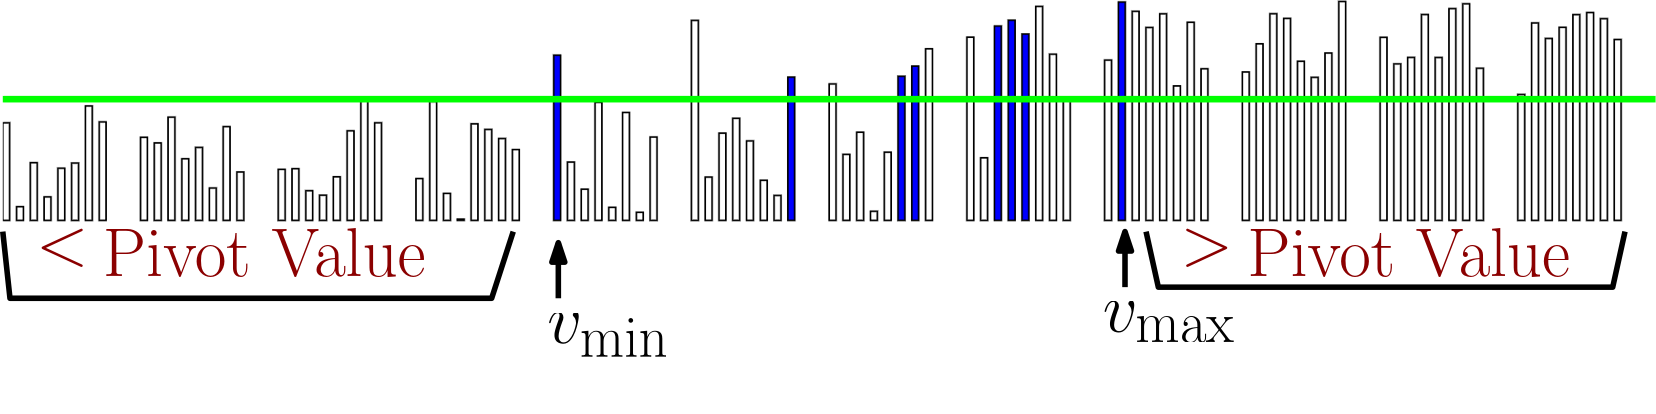 <?xml version="1.0"?>
<!DOCTYPE ipe SYSTEM "ipe.dtd">
<ipe version="70212" creator="Ipe 7.2.12">
<info created="D:20191006125820" modified="D:20191006130036"/>
<bitmap id="1" width="2000" height="500" BitsPerComponent="8" ColorSpace="DeviceRGB" Filter="FlateDecode" length="14957" encoding="base64">
eNrt3W/o/n9/z/FvimJXqJGUPw2ttcwSFyTNhNRWI75Rmgu0C8jZqbRJEUom5ewULiwuWIp+
xGoroc2SXODCTGstrEZJrOzKKEqHj/Pr9+v8/Y7jeB+f4/gcz/f78Xw9b7fel0727vi9Xu/P
8/1638/tPE8nAAAAAFjED9xiiQAAAACAT/zxTR999JElYqyX5//dJksEAAAAAHxiOyfq7Uz2
obd/4yV6OwAAAADwGR+X9b90dr3X2xnuQ29///79tT8cS5S/g399kyUCAAAA4Ik++Q/GOLv0
dqbT29fYQf+JQAAAAADsQ2+Ha/T2ZXbwD52xgwAAAACv9I9usUSf0NvhGr3dDgIAAADgvwP0
/rXS2+Gz1Fo7CAAAAMCHkPLbL9GQL66V3g7n1Fo7CAAAAMC1kPL+vYZ8ea30djin1qb53Kbz
eWUHAQAAAN5Ob793rfR2OKfWps6r1/5nhdlBAAAAgLfT2+9dK70dzqm1mfPqi2euzXY7CAAA
APB2evu9a/X63v7yr/ydTZaUZai13We7HQQAAAB4O7393rW6q7dv/0c6WFKWodZ2n+12EAAA
AODt9PZ71+re3v6ykr/3jH7FYtTa7rPdDi7wN/jrNlkiAAAA2IHefu9aPdDbX7/sD/gHt9i4
Pf3NW1b9B1dru892O7jG36D/iyoAAAA4lt5+71ql9fbtwGIHd/bhD+eaiw/DGtTau9bqi5sO
me12MM3fu+XaDv6rM3YQAAAAdqO337tWmb39d15iB/f34Q/nD1yit/Pla1X9v4est6/yxnnt
v5dqBwEAACDni/78X9fbr61VZm+3gyEeiJlr0PoeWKvPndHb+cyy/+5L7CAAAACEf9Gf/+tq
7bW10tvZoLeXPu3Wqm4y2MHub2c7CAAAAB2/6K2V3s4Gvb30abdWdZPBDnZ/O9tBAAAA6PhF
b630djY8kMK+eVOXHdT60tZKrZ32dn5gB//aLXYBAAAAqr/orZXezoaHU9jr/1sRM6m1aWul
t097Oz+wgx9udc3C//c4AAAc7m/fYomACi/fzp/bdMgX/WR6Ozc9nMK+90yvHVRr09ZKb1/j
jVO6gx9u9Ycv0dsBANjh29n/7gewsw/fzhsO+aKfTG/nlWeGJ6YwvX3V2a63c/gOjv3vmwAA
IOTb+fdd4iwK1Pm4t7+MoC+eXWrtAcb29v9yi2fj5rLr7Z6N8MlgBzPfOIcMGb0dAIDAb2eA
t/uy3n4eePX2A4zt7f7vvErPDHr7zNmut+f4gVsOfOMcMmR84wAAEPjtDPB2enua4b39F17i
Pfj2M4PePnO26+15sz3rv7NYbwcAwLczwHPp7WmG93bvwaK10ttnzna9PW22f+MlejsAAIR8
OwO8nd6eRm/3HqxYK7195mzX29Nme9rfoN4OAIBvZ4Btf3rTtSGjt+fQ270HK9ZKb59Gb8+c
7Wl/g3o7AAC+nQFe8+38+v+EWL09dQf1du/BZ66V3j6N3p4529P+BvV2AAB8OwO85tv53bs/
e3a919tb7WBhb3/5//zN1x1Va70HS9dKb59Gb8+c7dVT9Cuvq47kejsAAAt8OwNc++C9t9bq
7d138IH6cY3evuSZQW+fRm/PnO07TNHS2a63AwCw9rczwLUPXr192g4+Vj++99OOrbXeg6Vr
pbdPo7dnzvZ9puhPfto+kVxvBwBggW9ngGsfvHr7tB1MCyneg2lnBr19Gr09c7anTVG9HQAA
384Ar/mi19un7aDe7sxw0tv19t3XSm+Peg/q7QAA4CwKFH3R6+3TdlBvd2Y46e16++5rpbdH
vQf1dgAAcBYFir7o9fZpO6i3OzOc9Ha9ffe10tuj3oN6OwAAOIsCRV/0evu0HdTbnRlOerve
vvta6e1R70G9HQAAnEWBoi/60t7+MpG+/rqFW1/yDurtzgwnvV1v332t9Pa6tcqcDHo7AABr
fzsDXPvgre7t767T2w/ZQb3dmeGkt+vtu6+V3l63VpmTQW8HAGDtb2eAax+8u/T2l//BH/r0
9ZHeftQO6u3ODCe9XW/ffa309rq1ypwMejsAAGt/OwO9/PQtT/yi36u3f+b/v95+2A7q7c4M
J71db999rfT2urXKnAx6OwAAa387A718XLaveuIXvd7el97uPVixVnp76a/61ZsWXiu9vW6t
MieD3g4AwNrfzkAvH/6cv+ISvd3j8cYd1NudGU56+3G9fYd/LzVzrfT20rX6zk2HTAa9HQCA
tb+dgV72rB96e196u/dgxVrp7Tv8qn9zRm9vsYN7zvZ71+qufx9nmd7+L27xFgAAQGcATnq7
3l65g3q7M8NJb1+6bCe/cUof0cVm+wNr9R1nlu/t2/9GgzMDAAA6A7BnZ9Dbu9PbvQcr1kpv
96vq3jilj+his/2QP+emt/oNlzgzAACgMwA7dwa9vTu93XuwYq30dr+q7o1T+oguNtsP+XNe
/lYAAKAzwEx6u2/nuh3U250ZTnq73n7QG6f0EV1sth/y56y3AwDg21lngCXp7b6d63ZQb3dm
OOntevtBb5zSR3Sx2X7In7PeDgCAb2edAZakt/t2rttBvb31ZPjZm7rs4DJT1K+6d16VPqKL
zfZD/pz1dgAAZtLbYXl6u2/nuh3U27tPhg1ddnCZKepX3TuvSh/RxWb7IX/OejsAADPp7bA8
vd23c90O6u0LTIb/eUa/OmSK+lX3zqvSR3Sx2X7In7PeDgDATHo7LE9v9+1ct4N6+6jJoLeX
TlG/6t55VfqILjbbD/lz1tsBAJhJb4fl6e2+net2UG8fNRn09tIp6lfdO69KH9HFZvshf856
OwAAM+ntsDy93bdz3Q7q7aMmg95eOkX9qnvnVekjuthsP+TPWW8HAGAmvR2e2xl+waajfpXe
7tu5aAf19tbzSr+KmqJ+1b3zqvQRXWy2H/LnrLcDADCT3g5P7wwbDvxVertv54od1Nu7zyv9
KmeK+lX3zqvSR3Sx2X7In7PeDgDATHo7VHSG/3pGb7/4q/T2HHr7tPegfpU2Rf2qe+dV6SO6
2Gw/5M9ZbwcAYCa9Hdp1hsxfpbd3p7dPew/qV2Z79zdO6SO62Gw/5M9ZbwcAYCa9Hdp1hsxf
pbd3p7dPew/qV2Z79zdO6SO62Gw/5M9ZbwcAYCa9Hdp1hsxfpbd3p7dPew9O7le/alOXWuuN
U/qILjbbD/lz1tsBAJhJb4d2nSHzV63R21/+lb+yaeGnV2+f9h6c3K+2/4ut9fYub5zSR3Sx
2X7In7PeDgDw4h/fYonWo7eD+vHEL/oFevt2iFv46dXbp70H9fZ/e6ZXrfXGKX1EF5vth/w5
6+0AAMM7w1h6O6gfT/yiX6O3v/y//tEzevuq9UNv776DDz/tpf+A3jg7vHG67+AyT7veDgBw
84T87t1vu3Tp7WvS20H9eOIX/TK9PWoH96G3T3sP6u3dJ4M3jtkeslZ6OwDAzRPyXfWD7vR2
UD+e+EWvt/elt097D+rt3SfDPr/qT256ylr95VvM9vCnXW8HALh5btfbR9HboV39yPxVent3
evu096De3n0y7DvbC/+7ZT+e7ZeZ7flPu94OAHDz3K63j6K3Q7v6kfmr9Pbu9PZp70G9vftk
2HO2//kzT38Y/tglZnuLp11vBwC4eW7X20fR26Fd/cj8VXp7lO+55Vk7qLePmld6+9jZfsjD
cOytliGSd59XAMAaX156+yh6O7SrH5m/Sm8PnO0P/Ocz6O1z3oN6e/fJoLcPnO12cOC8AgDW
+PLS20fR26Fd/cj8VXp74Gz/lkv0du/B5B18+Ve+etMT51X3yaC3D5ztdrD7GwcAGFuK9PZR
9HZoVz8yf5Xe3n226+3T3oPJKWzDE+dV98mgtw+c7Xaw+xsHABhbivT2UfR2aFc/Mn+V3t59
tuvt096D4Snsx87o7QfO9mMfBrPdDurtAED3Ly+9fRS9HdrVj8xfpbd3n+16+7T34OQuOra3
/55buj8MersdDH/jAABjS5HePoreDsfWj2V+ld7efbbr7dPeg3p798nw8LI/8N+k3OVh0Nvt
YPgbBwAYW4r09lH0dtjwP25p8UWvtw9sMnq792DFZNDbu8/2D/+Af/cSiXVVInnUGwcAGEhv
H0hvh5tfqdf4z/i9tFZ6e9fZrrdPew/q7d0ngy46cLZnPu16OwDAzXO73j6K3g43v1Lfvfs5
ly69/eJa6e1dZ7vePu09qLd3nwy66MDZnvm06+0AADfP7Xr7KHo73PxKLS2Qu812vX1Uk9Hb
vQcrJoPe3n22S6yvv9UXbul1kvEwhLxxAICB9PaB9Ha4+ZWqt9etld6eM9v19tf/qm/Y1KXJ
6O3dJ4MuusOt7vrvlk0+yXgYQt44AMBAevtAejvc/ErV2+vWSm/Pme16+/1r9dr/ZofkU5/e
3ncy6KI73Orzl+jtbgUAcO+5XW8fRW+Hm1+penvdWuntObNdb7/3V/3gmV5NRm/vPhl00bRb
JZ9k7GDIGwcAGEhvH0hvh5tfqXp73Vrp7TmzXW+f1mT09u6TQRdNu1XyScYOzpntAEDml5fe
PoreDje/UvX2urXS23Nmu97evcn80k0Lp7CH51X3yaCLpt0q+SRjB/vOdgCgO719IL0dbn6l
6u11a6W358x2vb17k7n3P1Veb+8+GXTRtFsln2TsYN/ZDgB0p7cPpLfDza9Uvb1urfT2nNmu
t3dvMh9+1U+cWT6FPbxW3SeDLpp2q+STjB3sO9sBgO709oH0drj5laq3162V3p4z2/X27k1m
bArLXKvM2S6xlt4q+SRjB/vOdgCgO719IL0dbn6l6u11a6W358x2vb17k9Hbo9Yqc7ZLrKW3
Sj7J2MG+sx0A6E5vH0hvZ9TT/juuO6pAZjaZh7/o9fa+s11v795k9Paotcqc7RJr6a0y2cHu
sx0A6E5vH0hvL/VNm5zbD3nar9Hbn/JFr7f3ne16e/cmMzaFfeGWVSeDLpp2q0x2sPtsBwC6
09sH0tt3+Ma5xrn9kKf9S232H376+khvf97Trrd3ne16e/cmMzyFPfDvpXafDLpo2q2Sz6J2
sO9sBwC609sH0tt3+MZ59+77zi7n9sOe9gdqrd5+z9Out3ed7Xp79yYzPIV9/hK9febDoLfb
wZPeDgDE0NsH0tt3+MZ5fb9ih6ddby/6VXp799mut3dvMlJY1K0yZ7sdLL1V8lnUDvad7QBA
d3r7QHr7Dt84envU0663F/0qvb37bNfbuzcZKSzqVpmz3Q6W3ir5LGoH+852AKA7vX0gvX2H
bxy9Pepp19uLfpXe3n226+3dm4wUFnWrzNluB0tvlXwWtYN9ZzsA0J3ePpDevsM3jt4e9bTr
7UW/Sm/vPtv19u5NRgqLulXmbLeDpbdKPovawb6zHQDoTm8fSG/f4RtHb4962vX2ol+lt3ef
7Xp79yYjhUXdKnO228HSWyWfRe1g39kOAHSntw+kt+/wjZPW27+waeGvCb299Ffp7d1nu97e
vclIYVG3ypztdrD0VslnUTvYd7YDAN3p7QPp7Tt846T19neb9Pa37KDerrf3ne16e/cmI4VF
3SpzttvB0lsln0XtYN/ZDgB0p7cPpLfv8I2T2ds/f2b5rwm9vfRX6e3dZ/savf1/37Jwk5HC
om6VOdvtYOmtks+idrDvbAcAutPbB9Lbd/jGyeztA78m9PbSX6W3d5/ta/T2j5+rqxZuMlJY
1K0yZ7sdLL1V8lnUDvad7QBAd3r7QHr7Dt84envU0663F/0qvb37bF+pt//MS/T2RjuotxfN
djtYeqvks6gd7DvbAYDu9PaB9PYdvnH09qinXW8v+lV6e/fZvlJvn9lkLHvUrTJnux0svVXy
WdQO9p3tAEB3evtAevsO3zh6e9TTrrcX/Sq9vfts19u7NxnLHnWrzNluB0tvlXwWtYN9ZzsA
0J3ePpDevsM3jt4e9bTr7UW/Sm/vPtv19u5NxrJH3SpzttvB0lsln0XtYN/ZDgB0p7cPpLfv
8I2jt0c97Xp70a/S27vPdr29e5Ox7FG3ypztdrD0VslnUTvYd7YDAN3p7QPp7Tt84+jtUU+7
3l70q/T27rNdb+/eZCx71K0yZ7sdLL1V8lnUDvad7QBAd3r7QHr7Dt84envU0663F/0qvb37
bNfbuzcZyx51q8zZbgdLb5V8FrWDfWc7ANCd3j6Q3r7DN47eHvW06+1Fv0pv7z7b9fbuTcay
R90qc7bbwdJbJZ9F7WDf2Q4AdKe3D6S37/CNo7dHPe16e9Gv0tu7z3a9vXuTsexRt8qc7Xaw
9FbJZ1E72He2AwDd6e0D6e07fOPo7VFPu95e9Kv09u6zXW/v3mQse9StMme7HSy91Q5+/y12
cL3ZDgB0p7cPpLfvUD/09qinXW8v+lV6e/fZrrd3bzKWPepWmbPdDpbeaseTzGV2cMnZDgB0
p7cPpLfvUD/09qinXW8v+lV6e/fZrrd3bzKWPepWmbPdDpbearfZ/rcusYOrzvb/98NO71wu
l8vlcrlcLpfL5XK5XC6Xy+VyuVwul8vlcrlcLpfL5XK5XC6Xy+VyuVwul8vlcrlcLpfL5XK5
XC6Xy+VyuVwul8vlcrlcLpfL5XK5XC6Xy+VyuVwul8vlcrlcLpfL5XK5XC6Xy+VyuVwul8vl
crlcLpfL5XK5XC6Xy+VyuVwul8vlcrlcLpfL5XK5XC6Xy+VyuVwul8vlcrlcLpfL5XK5XK5P
rhMAX/L+/ft379599NFHn/nXX/6Vl3/95f911X/wT/4Bv//Muy/xbLTYwZc9vPSmP2wHP/yq
X3aJ58q8Cvfu/zv/g7q87Hv+qtc/DIs97S//iGfbcfVpv3cHN/5wDp+i1b/qsbW6643z8A4+
ZfQ98VaZs32Hp/3YZT/wVpmz3Q6W3ipzttvBsbPdrfrOdgD0q8yzKPfuYGZv91yZVx3p7YFP
u95e9Kv09jWajN7et8lY9qhbZc52Ozh2trtV39kOgH6li66xg3q7eXXS259aP/T2qKddby/6
VXr7Gk1Gb+/bZCx71K0yZ7sdHDvb3arvbOf1fuMmOwj6VV+66Bo7qLebVye9/an1Q2+Petr1
9qJfpbev0WT09r5NxrJH3SpzttvBsbPdrfrOdu4/i15mB0G/6ksXXWMH9Xbz6qS3P/nUp7cH
Pe16e9Gv0tvXaDJ6e98mY9mjbpU52+3g2NnuVn1nO/e+B//5GTsI+lV3uugaO6i3m1cnvf2p
pz69Pepp19uLfpXevkaT0dv7NhnLHnWrzNluB8fOdrfqO9vxjQPoV7roGjuot5tXJ739qac+
vT3qadfbi36V3r5Gk9Hb+zYZyx51q8zZbgfHzna36jvb8Y0D6Fe66Bo7qLebVye9/amnPr09
6mnX24t+ld6+RpPR2/s2GcsedavM2W4Hx852t+o72/GNA+hXuugaO6i3m1cnvf2ppz69Pepp
19uLfpXevkaT0dv7NhnLHnWrzNluB8fOdrfqO9vxjQPoV7roGjuot5tXJ739qac+vT3qadfb
i36V3r5Gk9Hb+zYZyx51q8zZbgfHzna36jvb8Y0D6Fe66Bo7qLebVye9/amnPr096mnX24t+
ld6+RpPR2/s2GcsedavM2W4Hx852t+o72/GNA+hXuugaOzizt3/VpuULpN5eeurT26Oedr29
6Ffp7Ws0Gb29b5Ox7FG3ypztdnDsbHervrMd3ziAfqW3r7GDM3v7u016O297rvT2oKddby+e
onp77yajt/dtMpY96laZs90Ojp3tbtV3tuMbB9Cv9PY1dnByb//xM0MKpN5eeurT26Oedr29
dIrq7d2bjN7et8lY9qhbZc52Ozh2trtV39mObxxAv9Lb19jByb194NtZb9/h1Ke3Rz3tenvp
FNXbuzcZvb1vk7HsUbfKnO12cOxsd6u+sx3fOIB+pbevsYN6+6i3s96+w6lPb4962vX20imq
t3dvMnp73yZj2aNulTnb7eDY2e5WfWc7vnEq/JNbLBH6VRS9fY0d1NtHvZ319h1OfXp71NOu
t5dOUb29e5PR2/s2GcsedavM2W4Hx852t+o72/GNU/mVOu6/vQ79qim9fY0d1NtHvZ319l1O
Mnp70NOut5dOUb29e5PR2/s2GcsedavM2W4Hx852t+o72/GNU7dWv/USa4V+FUhvX2MH9fZR
b+fYr4mvu67RFNXbA592vb10iurt3ZuM3t63yVj2qFtlznY7OHa2u1Xf2Y5vHGsF4W/nZb7o
qd5BvX3UGyf5a+Iavd3T/rbnSm8vnKJ6e/cmo7f3bTKWPepWmbPdDo6d7W7Vd7bjG8daQfjb
eZkveqp3UG8f9cYJ/5r44U9rN0X19sCnXW8vnaJ6e/cmo7f3bTKWPepWmbPdDo6d7W7Vd7bj
G8daQfjbeZkveqp3UG8f9cZZ5msi+SSjt0c97Xp76RTV27s3Gb29b5Ox7FG3ypztdnDsbHer
vrOd0vfgd26yVqBfhdDb19hBvX3UG0dv3+Eko7dHPe16e+kU1du7Nxm9vW+TsexRt8qc7XZw
7Gx3q76z/cV3X6eLvv1h2GCtYIF+9V2bujztent3evvYAqm3l55k9Paop11vL52ienv3JqO3
920ylj3qVpmz3Q6One1u1Xe2f9kL+gJd9CkPw3ec0ds9TizTr7b/bTW9/S1+5BZP7Fvqx2Kl
aGyB1NuLj8d6e9DTrreXTlG9vXuT0dv7NhnLHnWrzNluB8fOdrfqO9s//LBvPaOLrjrbfQ9C
xXvw2870etqTz6Iz/6+EHl0rvX1cgdTbS08yenvU0663l05Rvb17k9Hb+zYZyx51q8zZbgfH
zna36jvbP/ywgef2zPfg2LWCvv1qjac9+Sz6tZfo7W+vH4uVorEFUm8vPcno7VFPu95eOkX1
9u5NRm/ve2637FG3ypztdnDsbHer1k1GF815D45dK+jbr/T2ab8qeQf19oEFUm8vPcno7VFP
u95eOkX19u5NRm/ve2637FG3ypztdnDsbHer1k1GF815D45dq9h+9Zs3+aPQr056+7xflbyD
evvAAqm3l55k9Paop11vL52ienv3JqO39z23W/aoW2XOdjs4dra7Vesmo7fnvAfHrlV2v/Kf
HT2I3j6wM6xBbx9bIPX20pOM3h71tOvtpVNUb+/eZPT2vud2yx51q8zZbgfHzna3at1k9Pac
9+DYtQovkN9/RuvTr1Z92gd2hjXo7WMLpN5eepLR26Oedr29dIrq7d2bjN7e99xu2aNulTnb
7eDY2e5WrZuM3p7zHhy7VgokffuVpz3qV33XLas+unr72AKpt5eeZPT2qKddby+donp79yaj
t/c9t1v2qFtlznY7OHa2u1XrJqO357wHx66VAknffuVpDzyLXtOo9T22Vnr7wAKpt5eeZPT2
qKddby+donp79yajt/c9t1v2qFslf+PYwYGz3a1aNxm9Pec9OHatFEiKdvBbNq092xd42h9e
9m+7RG9fuxSNLZB6e+lJRm+Petr19tIpqrd3bzJ6e99zu2WPulXyN44dHDjb3ap1k9Hbc96D
Y9dKgaSyQN7x33irtw88i671tOvt4wqk3l56khnY23/6lgOfK729dIrq7d2bjN7e99xu2aNu
tcw3jlutMdvdqnWT0dtz3oNj10qBpHQHv+eM3u4suuTTrrePOsno7TucZAb29sz/VC69fYcp
qrd3bzJ6e99zu2WPutUy3zhutcZsd6vWTUZvz3kPjl0rBZI5JxlPe9oOrvS06+2jTjI7PO0v
t/olmxb+Gxze27/iEr197Smqt3dvMnp733O7ZY+61divVL09c7a7Vesmo7fnvAfHrpUCyZyT
jKc9bQdXetr19lEnmX16+w7/qVzJJ5mxvT3zK1VvL52ienv3JqO39z23W/aoW439StXbM2e7
W7VuMnp7zntw7FopkMw5yXja03Zwpaddbx91ktmtt7/c6j+e0dtXPV/p7d3fgzs87Xp7ZpPR
2/ue2y171K3GfqXq7Zmz3a1aNxm9Pec9OHatFEjmnGQ87Wk7uNLTrrePOsns2dsH/g3q7YFf
qXp76RTV27s3Gb2977ndskfdauxXqt6eOdvdqnWT0dtz3oNj10qBZM5JxtOu9dWtld5e9Df4
r2/pcm73N1hXIJc5X+nt3d+DOzztentmk9Hb+57bLXvUrcZ+pertmbPdrVo3Gb095z24z2z/
2k1dvgfHFki6n2Q87Vpf3Vrp7aUF8ppG53Z/g3UFMvMsmvlcveFvUG8vnKJ6e/cmo7f3Pbdb
9qhbjf1K1dszZ7tbtW4yenvOe3DHJnPHf/dZ5vfg2AJJ95OMpz1tB//Gpl47qLeXFshfe4ne
3uIbZ4cCmXkWzXyuHv5VenvpFNXbuzcZvb3vud2yR91q7Feq3p45292qdZPR23Peg3vO9h85
o7e32EG6n2Q87Zk7eI3e3qUUjS2QenvpqU9vj3ra9fbSKaq3d28yenvfc7tlj7rV2K9UvT1z
trtV6yajt+e8B9UPBZLlTzKe9swd/INnOu6g3j6wQOrtpac+vT3qadfbS6eo3t69yejtfc/t
lj3qVmO/UvX2zNnuVq2bjN6e8x5UPxRIlj/JeNrtYN1a6e0DC+QCvf0vbDq2fujtUU+73l46
RfX27k1Gb+976rPsUbca+42jt2fOdrdq/UWvt+e8B9UPBZLlTzKedjtYt1Z6+8ACuUBvz/zP
dNLbA592vb10iurt3ZuM3t731GfZo2419htHb8+c7W7V+oteb895D2bO9p+8RYFkmR3U251F
W++g3j6wQC7T2//EmYT6obdHPe16e+kU1du7Nxm9ve+pz7JH3WrsN47enjnb3ar1F73envMe
TJ7t1yiQrLSDeruzaOsd1NsHFshlentm/dDbo552vb10iurt3ZuM3t79jWPZQ2419htHb8+c
7W7V+oteb895DybP9q+8RIFksR3U251FW++g3j6wQOrtpac+vT3qadfbS6eo3t69yejt3d84
lj3kVmO/cfT2zNnuVq2/6PX2nPegfqVA4mn3tNvBh9dKbx9YIPX20lOf3h71tOvtpVNUb+/e
ZPT27m8cyx5yq7HfOHp75mx3q9Zf9Hp7zntQv1Ig8bR72u3gw2ultw8skHp76alPb4962vX2
0imqt3dvMnp79zeOZQ+51dhvHL09c7a7Vesver095z2oXymQeNo97Xbw4bXS2wcWSL299NSn
t0c97Xp76RTV27s3Gb29+xvHsofcauw3jt6eOdvdqvUXvd6e8x7Ur17vj9yyaoFEKer7RW8H
q9dKbx9YIPX20lOf3h71tOvtpVNUb+/eZPT27m8cyx5yq7HfOHp75mx3q9Zf9Hp7zntQv7r/
y+uyozoDgQVSre37tNvBe9dKbx9YIPX20lOf3h71tOvtpVNUb+/eZPT27m8cyx5yq7HfOHp7
5mx3q9Zf9Hp7zntQv7p3Xv3VS/R2zPY1nvbMHfw/txy4Vnr7wAKpt5ee+vT2qKddby+donp7
9yajt3d/41j2kFuN/cbR2zNnu1u1bjJ6e857UIHs3hmIord3f9qTX/QbDlwrvX1ggdTbS099
envU0663l05Rvb17k9Hbu79xLHvIrYZ/4+jtabPdrVo3Gb095z2oQHbvDETR27s/7ckv+p9x
id5+YCkaWyD19tJTn94e9bTr7aVTVG/v3mT09u5vHMsecqvh3zh6e9psd6vWTUZvz3kPKpDd
OwNR9PbuT7tz+71rpbcPLJB6e+mpT2+Petr19tIpqrd3bzJ6e/c3jmWfdm637Ga7HdTbMdv1
9pwdRCnq+0U/9iy621rp7QMLpN5eeurT24ueq6/fdO1X6e2lU1Rv795k9PbubxzLPu3cbtnN
djuot2O26+05O4hS1PeLfuxZdLe10tv7vnGWeQ/q7VFn0eTn6q7/Fgy9fYcpqrd3bzJ6e/c3
jmWfdm637Ga7HdTbMdv19pwdRCnq+0U/9iy621rp7X3fOMu8B/X2qLPoD95y7HP1Q2f09gOn
qN7evcno7d3fOJZ92rndspvtdlBvx2zX23N2EKWo7xf92LPobmult/d94yzzHtTbA8+iD/xv
kmc+V3p76RTV27s3Gb29+xvHsk87t1t2s90O6u2Y7Xp7zg6iFPX9oh97Ft1trfT2vm+cZd6D
envgWfQbLtHbV30P7vC06+2ZTUZv7/7GsezTzu2W3Wy3g3o7ZrvenrODKEV9v+jHnkV3Wyu9
ve8bZ5n3oN4+sMns9lzp7aVTVG/v3mT09u5vHMs+7dxu2c12O6i3Y7br7Tk7iFLU94t+7Fl0
t7XS2/u+cZZ5D+rtA5vMbs+V3v6aX/VTtzxrrfT2tCajt3d/41j2aed2y26220G9HbNdb8/Z
QZSivl107Fl0t7XS2/u+cZZ5D+rtA5vMbs+V3n7PWl32xLXS29OajN7e/Y1j2aed2y272W4H
9XbM9h3+cL56U5fvQaLo7d2fduf2e9dKby/6G9Tbx9YPvT3qudLbX79WP/cSvX3tJqO3d3/j
WPZp53bLbrbbQb0ds32fP5wNXb4HiaK3d3/andvvXSu9vehvUG8fWz/09qjnSm8vfRj09u5N
Rm/v/sax7NPO7ZbdbLeDejtm+25/OD92Rm9HKVqmi449i+62Vnp70d+g3j62fujtUc+V3l76
MOjt3ZuM3t79jWPZp53bLbvZbgf1dsz2mVNUb+9Ob+/+tDu337tWenvR36DePrZ+6O1Rz5Xe
Xvow6O3dm4ze3v2NY9mnndstu9luB/X2N/rRW7q0O7N92hTV27vT27s/7c7t967VvfXjl1/X
aIrq7YFdVG8f1WR2e6709tKHQW/v3mT09u5vHMs+7dxu2c12O6i3P+W5uubAp/13XWe2m6In
vb0/vb370+7cfu9aPVQ/Ct/Oenvaud0Uvfe50tujniu9vfRh0Nu7Nxm9vfsbx7JPO7dbdrPd
DurtT3muvuaSw5/2uzqD2T5tiurt3ent3Z925/Z71+qB+vHyP/gfPq3dFNXbA7uo3j6qyez2
XOntpQ+D3t69yejt3d84ln3aud2ym+12UG9f+yv173+a2W6Khu8gSlHIWplXgWv1WG/vPkX1
9sAuqrePajK7PVd6e+nDoLd3bzJ6e/c3jmWfdm637Ga7HdTbfaWa7Xp7zg6iFIWslXkVuFZ6
u5PMSW9/av3Q26OeK7299GHQ27t/pert3d84ll2TsYNmux086e0jv1LN9mlTVG/vTm/v/rQ7
t9+7Vnq7k8xJb39q/dDbo54rvb30YdDbu3+l6u3d3ziWXZOxg2a7HTzp7SO/Us32aVNUb+9O
b+/+tDu337tWeruTzElvf2r90Nujniu9vfRh0Nu7f6Xq7d3fOJZdk7GDZrsdPOnted+Df3GT
2e5vcJkCiVIUslbmVeBa6e19TzKx5yu9XW/Pea709tKHQW/v3mT09u5vHMuuydhBs90OnvT2
yO/BDWa7v8FlCuQD/tst5/8jX7Np4Yast5tXrWe73t73JJN8vtLb9faT3q63P+ONo7eXNhm9
vfsbx7JrMnbQbLeDJ7099Xvw28+Y7f4GFyuQD/8NXrN5br9Mb28x2xd42p3b710rvb3vSSb8
fDW2fujtUc+V3l76MOjt3ZuM3t79jWPZNRk7aLbbwZPe7nvQbNfbu/X2n3/J9j/gj55ZviHr
7eZV69mut/c9yThfZdYPvT3qudLbSx8Gvb17k9Hbu79xLLsmYwfNdjt40tt9D5rtenu33q4h
T5vtCzztZvu9a6W39z3JOF9l1g+9Peq50ttLHwa9vXuT0du7v3EsuyZjB812O3jS230Pmu16
+5Vf9SuuW3i2L9OQrZV51Xq26+19TzLOV5n1Q2+Peq709tKHQW/v3mT09u5vHMuuydhBs90O
nvR234Nmu96+9TVxx39S+hqzfZmGbK3Mq9azXW/ve5JxvsqsH3p72PlKby98GPT27k1Gb+/+
xrHsmowdNNvt4Elv9z1otuvtm7/q33/a8rN9mYZsrcyr1rNdb+97knG+yqwfenvUc6W3lz4M
env3JqO3d3/jWHZNxg6a7XbwpLf7HjTb9XazfcWGbK3Mq9azXW/ve5JxvsqsH3p71HOlt5c+
DHp793O73t79jWPZNRk7aLbbwZPe7nvQbNfbzfYVG7K1Mq9az3a9ve9Jxvkqs37o7VHPld5e
+jDo7d3P7Xp79zeOZddk7KDZbgdPervvQbNdbzfbd/ffbzHbw7uo2V69Vnp735OM81Vm/dDb
o54rvb30YdDbu5/b9fbubxzLrsnYQbPdDp70dt+DZrvebrYfVj8uM9vzu6jZXr1Wenvfk8w+
v+qbNpmib+lXk5vMbrNdby99GPT27ud2vb37G8eyazJ20Gy3gye9Pewr1Ww32/s+V2vM9j3P
oj/vErO9RRc126vXSm/ve5LZt8n4dy1f+1zp7VHnK7299GHQ2/vPdr299xvHsmsydtBst4Mn
vT3sK9VsN9v7PldrzHZn0bS1+kWbzKtVZ7ve3vcks+ds/74zpujb+9Xk9+Bus11vL30Y9Pbu
s11v943jVma7W530dreKme0nvd1sN0UPXas1ZruzaGopKvzfYjWvAtdKb+97knFuT52ienvQ
+UpvL30Y9Pbus11v943jVma7Wzm3u1XObD/p7Wa7KXroWq0x251FM9fqP58xr9ae7Xp735OM
c/tdt/q6TU98rvT2qPOV3l76MOjt3We73u4bx63MdrdybnernNl+0tvNdlP00LVaY7Y7iw5c
K/MqcK309r4nGef2e2+14YnPld4edb7S20sfBr29+2zX253b3cpsdyvndrfKme0nvd1sN0UP
Xas1Zruz6MC1Mq8C10pv73uScW5/4FY/fEZvX/t8pbeXPgx6e/fZrrc7t7uV2e5Wzu1ulTPb
T3q72W6KHrpWa8x2Z9GBa2VeBa6V3t73JOPcnvY3qLcHnq/09tKHQW/vPtv1dud2tzLb3cq5
3a1yZvtJbzfbTdFD12qN2e4sOnCtzKvAtdLb+55knNvT/gb19sDzld5e+jDo7d1nu97u3O5W
ZrtbObe7Vc5sP+ntZrspeuharTHbnUUHrpV5FbhWenvfk4xze9rfoN4eeL7S20sfBr29+2zX
253b3cpsdyvndrfKme0nvd1sN0UPXas1Zruz6MC1Mq8C10pv73uScW5P+xvU2wPPV3p76cOg
t3ef7Xq7c7tbme1u5dzuVjmz/aS3m+2m6KFrtcZsdxYduFbmVeBa6e19TzLO7Wl/g3p74PlK
by99GPT27rNdb3dudyuz3a2c290qZ7af9Haz3RQ9dK3WmO3OogPXyrwKXCu9ve9Jxrk97W9Q
bw88X+ntpQ+D3t59tuvtzu1uZba7lXO7W+XM9pPebraP+Rv8c5vMdmdRa2VedV8rvb3vSca5
Pe1vUG8PPLfr7aUPg97efbbr7c7tbmW2u5Vzu1vlzPaT3m62D/sbvMZsdxa1VuZV97Wq7u3/
6ZYDu2j3k4xze9rfoN4eeG7X24tPyHp779mutzu3u5XZ7lbO7W6VM9tPervZPuxv8E+dMdud
Ra2VebXGWlX39h3+XcsdnvbMk4xze9rfoN4eeG7X20sfBr29+2zX253b3cpsdyvndrfKme0n
vd1s9zdotr/5H/Cf3eIsut653bwKXKt9evsvvkRvd25f7G9Qbw88t+vtpQ+D3t59tuvtzu1u
Zba7lXO7W+XM9pPebrb7GzTbn/QPuMFZdL1zu3kVuFb79PbMLtr9JOPcnvlc6e1R53a9vfRh
0Nu7z3a93bndrcx2t3Jud6uc2X7S2812f4Nm+5P+AX/TJXr7qud28ypwrfT2vicZ5/bM50pv
jzq36+2lD4Pe3n226+3O7W5ltruVc7tb5cz2k95utvsbNNsXrWrO7ebVtNmut/c9yTi3Zz5X
envUuV1vL30Y9Pbus11vd253K7PdrZzb3Spntp/0drPd36DZvmhVc26v/gf8WdeZ7YfMdr29
70nGuT3zudLbo87tenvpw6C3d5/tertzu1uZ7W7l3O5WObP9pLeb7f4GzfZFq5pz+w7/gNeY
7YfMdr2970nGuT3zudLbo87tenvpw6C3d5/tertzu1uZ7W7l3O5WObP9pLeb7f4GzfaD1urX
X2e2Nzq3/69PM9v1dr3duT3tVn/mFr1db3du19v1dh9xZrtbaTKajHO72a63m+1mu9m+wGy/
63872mzXZMx2vV1v90rd842jt+vterverrdrMnq73q7JaDLO7Wb7Gr39t2wy2812s32l2f4v
P81s12TMdr1db3dur7jVxf/Ndr1db3du19v1dq8J53a30mQ0Ged2s31Cb3+3yWw32812s91s
12TMdr1dbzeQcwqk2a636+16u97u3K63O7drMpqMc7vZnt/b/+kZs91sN9vNdrNdkzHb9Xa9
3UDW2/V2vV1vd27X253b3UqTcSvndrfS2z0MZrtbme1upcno7Xq73m626+1mu96ut+vtertz
u2XXZCy72W4H9XbPldnuVma7Wzm36+16u95utuvtZrverrfr7Xq7c7ve7tyuyWgyzu1mu95u
tlt2s92yO7fr7Xq73q63u5Xerrc7t+vtervXhHO7W2kybuXcbrbr7Wa72W62+xs02zUZs11v
19tNUb1db9fb9Xbndr3dud0OajJupcm4ld7uYTDb3cpsdyvndr1db9fbzXa93WzX2/V2vV1v
d2637M7tlt1st4N6u+fKbLeDZrtbObfr7Xq73m626+16u96ut+vtertzu96uyfjG0WSc2812
vd1st+xmu2V3btfb9Xa9XW83kPV2vV1v19v1drPdud2tNBm3cm432/V2s91sN9v9DZrtmozZ
rrfr7aao3q636+16u3O73u7cbgc1GbfSZNxKb/cwmO1uZba7lXO73q636+1mu95utuvterve
rrc7t1t253bLbrZbdr394j/gr9xkB812tzLb3cq5XW/X2x+71b+7RW83RfV2vV1v19ud2/V2
53Y7qMm4lSbjVov19neb7KDZ7lZmu1s5t+vtevvbqtplR/0Nmu16u96ut+vterve7tyut2sy
mowm49xutpf29pf/1/P/lTM7aLa7ldnuVs7terve/vZbXfw/oNPbTVG9XW/X2/V253a93bnd
DmoybqXJuNXCvd0Omu1uZba7lXO73q63T/gbNNv1dr1db9fb9Xa93ZlBb9dkNBlNxrndbNfb
zXaz3Wy37M7terve7m9QbzeQ9Xa9XW/X2/V2s9253a00Gbdybncrvd1sN9vNdrPdbNdkzHa9
XW832/X28LX67k1P/W920Nv1dud2vd253Q5qMm6lybiV3u5WZrtbme1u5dyut+vtQbf68VvM
drfS2x9aq8v0dr1db9fbndv1dud2y262W3a93Q6a7XbQbLeDzu16u96+9p/zBrPdrfT2B271
rWee/qv0dr3duV1vd263g5qMW2kybqW3u5XZ7lZmu1s5t5tXenvgrb7qErPdrfT25Fvp7Xq7
c7ve7txuBzUZt9Jk3Epvdyuz3a3Mdrdybjev9Haz3WzX2zUZvV1v19v1dud2s9253bKb7ZZd
b7eDZrsdNNvdyrldb9fb/Tmb7Xq73q636+16u97u3G62azKajHO7c7vZrreb7Wa72W7Zndv1
dr3d36DZbgf1dr1db9fb9Xaz3bndrTQZt3Judyu93Ww32812s91s19vNdr3dbDfb9XY7qLfr
7Wa73u7cbgc1GTvo3O5Wertbme1uZba7lXO7eaW3m+1mu96uyejterverrc7t5vtzu2W3Wy3
7Hq7HTTb7aDZbged2/V2vd2fs9mut+vterverrfr7c7tZrsmo8k4tzu3m+16u9lutpvtlt25
PXCtfs0ms11vN9vNdr1dk9Hb9XazXW93bvd21mTsoNluB9fo7R+dufkPeP4/cvMf8OL/yMZa
DfxVe852Oxjyq/ac7XYw4VfteW7PXKtrzPYn9faPzi5/g2a7HXx4Xp3/QZnth/2qS9vxtB10
br93rR544zywg2Z73Q46tzu3OzNoMn6Vc7vZvsN4v6t+bLh+vrrsiU1mgV+1Y5Oxgym/arfZ
bgdDftXhg90Omu120Gy3g2a7HTTb7aDZ7rky2z1XZrtfZbab7aX7fs3FtXq/6a77P/Y/svCv
2me228GoX3Xs37gd3P9XJWy6HTTb7aDZbgfNdjtotnuuzHbPldnuuTLb/Sqz3WwHAAAAAAAA
AAAAAAAAAAAAAAAAAAAAAAAAAAAAAAAAAAAAAAAAAAAAAAAAAAAAAAAAAAAAAAAAAAAAAAAA
AAAAAAAAAAAAAAAAAAAAAAAAAAAAAAAAAAAAAAAAAAAAAAAAAAAAAAAAAAAAAAAAAAAAAAAA
AAAAAAAAAAAAAAAAAAAAAAAAAAAAAAAAAAAAAAAAAAAAAAAAAAAAAAAAAAAAAAAAAAAAAAAA
AAAAAAAAAAAAAAAAAAAAAAAAAAAAAAAAAAAAAAAAAAAAAAAAAAAAAAAAAAAAAAAAAAAAAAAA
AAAAAAAAAAAAAAAAAAAAAAAAAAAAAAAAAAAAAAAAAAAAAAAAAAAAAAAAAAAAAAAAAAAAAAAA
AAAAAAAAAAAAAAAAAAAAAAAAAAAAAAAAAAAAAAAAAAAAAAAAAAAAAAAAAAAAAAAAAAAAAAAA
AAAAAAAAAAAAAAAAAAAAAAAAAAAAAAAAAAAAAAAAAAAAAAAAAAAAAAAAAAAAAAAAAAAAAAAA
AAAAAAAAAAAAAAAAAAAAAAAAAAAAAAAAAAAAAAAAAAAAAAAAAAAAAAAAAAAAAAAAAAAAAAAA
AAAAAAAAAAAAAAAAAAAAAAAAAAAAAAAAAAAAAAAAAAAAAAAAAAAAAAAAAAAAAAAAAAAAAAAA
AAAAAAAAAAAAAAAAAAAAAAAAAAAAAAAAAAAAAAAAAAAAAAAAAAAAAAAAAAAAAAAAAAAAAAAA
AAAAAAAAAAAAAAAAAAAAAAAAAAAAAAAAAAAAAAAAAAAAAAAAAAAAAAAAAAAAAAAAAAAAAAAA
AAAAAAAAAAAAAAAAAAAAAAAAAAAAAAAAAAAAAAAAAAAAAAAAAAAAAAAAAAAAAAAAAAAAAAAA
AAAAAAAAAAAAAAAAAAAAAAAAAAAAAAAAAAAAAAAAAAAAAAAAAAAAAAAAAAAAAAAAAAAAAAAA
AAAAAAAAAAAAAAAAAAAAAAAAAAAAAAAAAAAAAAAAAAAAAAAAAAAAAAAAAAAAAAAAAAAAAAAA
AAAAAAAAAAAAAAAAAAAAAAAAAAAAAAAAAAAAAAAAAAAAAAAAAAAAAAAAAAAAAAAAAAAAAAAA
AAAAAAAAAAAAAAAAAAAAAAAAAAAAAAAAAAAAAAAAAAAAAAAAAAAAAAAAAAAAAAAAAAAAAAAA
AAAAAAAAAAAAAAAAAAAAAAAAAAAAAAAAAAAAAAAAAAAAAAAAAAAAAAAAAAAAAAAAAAAAAAAA
AAAAAAAAAAAAAAAAAAAAAAAAAAAAAAAAAAAAAAAAAAAAAAAAAAAAAAAAAAAAAAAAAAAAAAAA
AAAAAAAAAAAAAAAAAAAAAAAAAAAAAAAAAAAAAAAAAAAAAAAAAAAAAAAAAAAAAAAAAAAAAAAA
AAAAAAAAAAAAAAAAAAAAAAAAAAAAAAAAAAAAAAAAAAAAAAAAAAAAAAAAAAAAAAAAAAAAAAAA
AAAAAAAAAAAAAAAAAAAAAAAAAAAAAAAAAAAAAAAAAAAAAAAAAAAAAAAAAAAAAAAAAAAAAAAA
AAAAAAAAAAAAAAAAAAAAAAAAAAAAAAAAAAAAAAAAAAAAAAAAAAAAAAAAAAAAAAAAAAAAAAAA
AAAAAAAAAAAAAAAAAAAAAAAAAAAAAAAAAAAAAAAAAAAAAAAAAAAAAAAAAAAAAAAAAAAAAAAA
AAAAAAAAAAAAAAAAAAAAAAAAAAAAAAAAAAAAAAAAAAAAAAAAAAAAAAAAAAAAAAAAAAAAAAAA
AAAAAAAAAAAAAAAAAAAAAAAAAAAAAAAAAAAAAAAAAAAAAAAAAAAAAAAAAAAAANr5v9zs2aU=
</bitmap>
<ipestyle name="basic">
<symbol name="arrow/arc(spx)">
<path stroke="sym-stroke" fill="sym-stroke" pen="sym-pen">
0 0 m
-1 0.333 l
-1 -0.333 l
h
</path>
</symbol>
<symbol name="arrow/farc(spx)">
<path stroke="sym-stroke" fill="white" pen="sym-pen">
0 0 m
-1 0.333 l
-1 -0.333 l
h
</path>
</symbol>
<symbol name="arrow/ptarc(spx)">
<path stroke="sym-stroke" fill="sym-stroke" pen="sym-pen">
0 0 m
-1 0.333 l
-0.8 0 l
-1 -0.333 l
h
</path>
</symbol>
<symbol name="arrow/fptarc(spx)">
<path stroke="sym-stroke" fill="white" pen="sym-pen">
0 0 m
-1 0.333 l
-0.8 0 l
-1 -0.333 l
h
</path>
</symbol>
<symbol name="mark/circle(sx)" transformations="translations">
<path fill="sym-stroke">
0.6 0 0 0.6 0 0 e
0.4 0 0 0.4 0 0 e
</path>
</symbol>
<symbol name="mark/disk(sx)" transformations="translations">
<path fill="sym-stroke">
0.6 0 0 0.6 0 0 e
</path>
</symbol>
<symbol name="mark/fdisk(sfx)" transformations="translations">
<group>
<path fill="sym-fill">
0.5 0 0 0.5 0 0 e
</path>
<path fill="sym-stroke" fillrule="eofill">
0.6 0 0 0.6 0 0 e
0.4 0 0 0.4 0 0 e
</path>
</group>
</symbol>
<symbol name="mark/box(sx)" transformations="translations">
<path fill="sym-stroke" fillrule="eofill">
-0.6 -0.6 m
0.6 -0.6 l
0.6 0.6 l
-0.6 0.6 l
h
-0.4 -0.4 m
0.4 -0.4 l
0.4 0.4 l
-0.4 0.4 l
h
</path>
</symbol>
<symbol name="mark/square(sx)" transformations="translations">
<path fill="sym-stroke">
-0.6 -0.6 m
0.6 -0.6 l
0.6 0.6 l
-0.6 0.6 l
h
</path>
</symbol>
<symbol name="mark/fsquare(sfx)" transformations="translations">
<group>
<path fill="sym-fill">
-0.5 -0.5 m
0.5 -0.5 l
0.5 0.5 l
-0.5 0.5 l
h
</path>
<path fill="sym-stroke" fillrule="eofill">
-0.6 -0.6 m
0.6 -0.6 l
0.6 0.6 l
-0.6 0.6 l
h
-0.4 -0.4 m
0.4 -0.4 l
0.4 0.4 l
-0.4 0.4 l
h
</path>
</group>
</symbol>
<symbol name="mark/cross(sx)" transformations="translations">
<group>
<path fill="sym-stroke">
-0.43 -0.57 m
0.57 0.43 l
0.43 0.57 l
-0.57 -0.43 l
h
</path>
<path fill="sym-stroke">
-0.43 0.57 m
0.57 -0.43 l
0.43 -0.57 l
-0.57 0.43 l
h
</path>
</group>
</symbol>
<symbol name="arrow/fnormal(spx)">
<path stroke="sym-stroke" fill="white" pen="sym-pen">
0 0 m
-1 0.333 l
-1 -0.333 l
h
</path>
</symbol>
<symbol name="arrow/pointed(spx)">
<path stroke="sym-stroke" fill="sym-stroke" pen="sym-pen">
0 0 m
-1 0.333 l
-0.8 0 l
-1 -0.333 l
h
</path>
</symbol>
<symbol name="arrow/fpointed(spx)">
<path stroke="sym-stroke" fill="white" pen="sym-pen">
0 0 m
-1 0.333 l
-0.8 0 l
-1 -0.333 l
h
</path>
</symbol>
<symbol name="arrow/linear(spx)">
<path stroke="sym-stroke" pen="sym-pen">
-1 0.333 m
0 0 l
-1 -0.333 l
</path>
</symbol>
<symbol name="arrow/fdouble(spx)">
<path stroke="sym-stroke" fill="white" pen="sym-pen">
0 0 m
-1 0.333 l
-1 -0.333 l
h
-1 0 m
-2 0.333 l
-2 -0.333 l
h
</path>
</symbol>
<symbol name="arrow/double(spx)">
<path stroke="sym-stroke" fill="sym-stroke" pen="sym-pen">
0 0 m
-1 0.333 l
-1 -0.333 l
h
-1 0 m
-2 0.333 l
-2 -0.333 l
h
</path>
</symbol>
<pen name="heavier" value="0.8"/>
<pen name="fat" value="1.2"/>
<pen name="ultrafat" value="2"/>
<symbolsize name="large" value="5"/>
<symbolsize name="small" value="2"/>
<symbolsize name="tiny" value="1.1"/>
<arrowsize name="large" value="10"/>
<arrowsize name="small" value="5"/>
<arrowsize name="tiny" value="3"/>
<color name="red" value="1 0 0"/>
<color name="green" value="0 1 0"/>
<color name="blue" value="0 0 1"/>
<color name="yellow" value="1 1 0"/>
<color name="orange" value="1 0.647 0"/>
<color name="gold" value="1 0.843 0"/>
<color name="purple" value="0.627 0.125 0.941"/>
<color name="gray" value="0.745"/>
<color name="brown" value="0.647 0.165 0.165"/>
<color name="navy" value="0 0 0.502"/>
<color name="pink" value="1 0.753 0.796"/>
<color name="seagreen" value="0.18 0.545 0.341"/>
<color name="turquoise" value="0.251 0.878 0.816"/>
<color name="violet" value="0.933 0.51 0.933"/>
<color name="darkblue" value="0 0 0.545"/>
<color name="darkcyan" value="0 0.545 0.545"/>
<color name="darkgray" value="0.663"/>
<color name="darkgreen" value="0 0.392 0"/>
<color name="darkmagenta" value="0.545 0 0.545"/>
<color name="darkorange" value="1 0.549 0"/>
<color name="darkred" value="0.545 0 0"/>
<color name="lightblue" value="0.678 0.847 0.902"/>
<color name="lightcyan" value="0.878 1 1"/>
<color name="lightgray" value="0.827"/>
<color name="lightgreen" value="0.565 0.933 0.565"/>
<color name="lightyellow" value="1 1 0.878"/>
<dashstyle name="dashed" value="[4] 0"/>
<dashstyle name="dotted" value="[1 3] 0"/>
<dashstyle name="dash dotted" value="[4 2 1 2] 0"/>
<dashstyle name="dash dot dotted" value="[4 2 1 2 1 2] 0"/>
<textsize name="large" value="\large"/>
<textsize name="Large" value="\Large"/>
<textsize name="LARGE" value="\LARGE"/>
<textsize name="huge" value="\huge"/>
<textsize name="Huge" value="\Huge"/>
<textsize name="small" value="\small"/>
<textsize name="footnote" value="\footnotesize"/>
<textsize name="tiny" value="\tiny"/>
<textstyle name="center" begin="\begin{center}" end="\end{center}"/>
<textstyle name="itemize" begin="\begin{itemize}" end="\end{itemize}"/>
<textstyle name="item" begin="\begin{itemize}\item{}" end="\end{itemize}"/>
<gridsize name="4 pts" value="4"/>
<gridsize name="8 pts (~3 mm)" value="8"/>
<gridsize name="16 pts (~6 mm)" value="16"/>
<gridsize name="32 pts (~12 mm)" value="32"/>
<gridsize name="10 pts (~3.5 mm)" value="10"/>
<gridsize name="20 pts (~7 mm)" value="20"/>
<gridsize name="14 pts (~5 mm)" value="14"/>
<gridsize name="28 pts (~10 mm)" value="28"/>
<gridsize name="56 pts (~20 mm)" value="56"/>
<anglesize name="90 deg" value="90"/>
<anglesize name="60 deg" value="60"/>
<anglesize name="45 deg" value="45"/>
<anglesize name="30 deg" value="30"/>
<anglesize name="22.5 deg" value="22.5"/>
<opacity name="10%" value="0.1"/>
<opacity name="30%" value="0.3"/>
<opacity name="50%" value="0.5"/>
<opacity name="75%" value="0.75"/>
<tiling name="falling" angle="-60" step="4" width="1"/>
<tiling name="rising" angle="30" step="4" width="1"/>
</ipestyle>
<page>
<layer name="alpha"/>
<view layers="alpha" active="alpha"/>
<image layer="alpha" rect="0 346.625 595 495.375" bitmap="1"/>
<text matrix="1 0 0 1 -188 -28" transformations="translations" pos="384 400" stroke="black" type="label" width="43.899" height="10.669" depth="5.02" valign="baseline" size="Huge" style="math">v_{\min}</text>
<path matrix="1 0 0 1 -184 -4" stroke="black" pen="ultrafat" arrow="normal/normal">
384 392 m
384 408 l
384 412 l
</path>
<text matrix="1 0 0 1 12 -24" transformations="translations" pos="384 400" stroke="black" type="label" width="47.677" height="10.67" depth="3.72" valign="baseline" size="Huge" style="math">v_{\max} </text>
<path matrix="1 0 0 1 20 0" stroke="black" pen="ultrafat" arrow="normal/normal">
384 392 m
384 408 l
384 412 l
</path>
<text matrix="1 0 0 1 -24 0" transformations="translations" pos="36 400" stroke="darkred" type="label" width="18.877" height="13.056" depth="0.66" valign="baseline" size="Huge" style="math">&lt; </text>
<text matrix="1 0 0 1 -48 -8" transformations="translations" pos="84 404" stroke="darkred" type="label" width="123.773" height="17.213" depth="0" valign="baseline" size="Huge">Pivot Value </text>
<text matrix="1 0 0 1 -8 -4" transformations="translations" pos="432 404" stroke="darkred" type="label" width="18.877" height="13.056" depth="0.66" valign="baseline" size="Huge" style="math">&gt; </text>
<text matrix="1 0 0 1 -16 -12" transformations="translations" pos="464 408" stroke="darkred" type="label" width="116.29" height="17.213" depth="0" valign="baseline" size="Huge">Pivot Value</text>
<path matrix="1.10526 0 0 1 -61.4737 -0" stroke="black" pen="ultrafat">
428 412 m
432 392 l
580 392 l
584 412 l
584 412 l
</path>
<path matrix="0.647059 0 0 1 0 0" stroke="black" pen="ultrafat">
0 412 m
4 388 l
272 388 l
284 412 l
284 412 l
</path>
</page>
</ipe>
